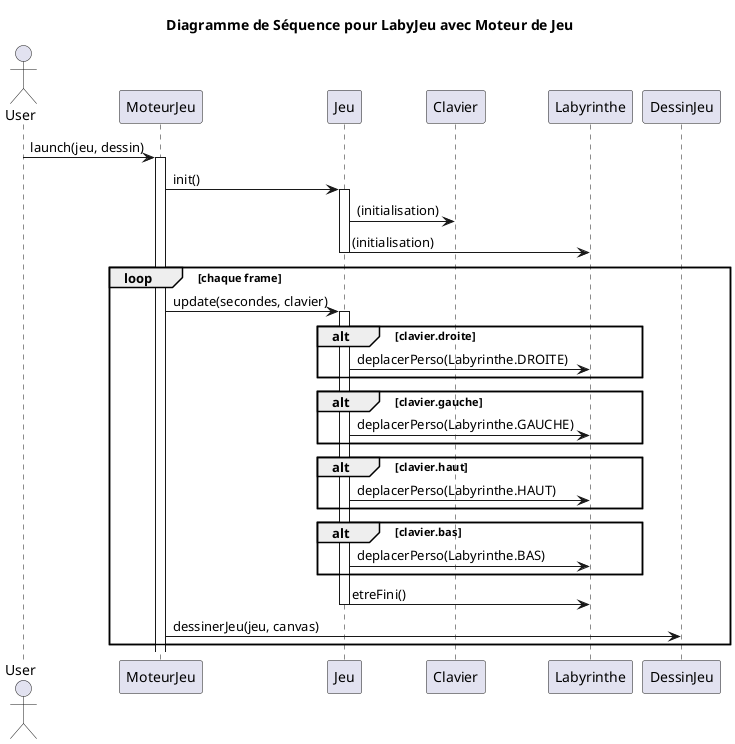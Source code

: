 @startuml
title Diagramme de Séquence pour LabyJeu avec Moteur de Jeu

actor User

participant MoteurJeu
participant Jeu
participant Clavier
participant Labyrinthe
participant DessinJeu

User -> MoteurJeu: launch(jeu, dessin)
activate MoteurJeu

MoteurJeu -> Jeu: init()
activate Jeu
Jeu -> Clavier: (initialisation)
Jeu -> Labyrinthe: (initialisation)
deactivate Jeu

loop chaque frame
    MoteurJeu -> Jeu: update(secondes, clavier)
    activate Jeu

    alt clavier.droite
        Jeu -> Labyrinthe: deplacerPerso(Labyrinthe.DROITE)
    end

    alt clavier.gauche
        Jeu -> Labyrinthe: deplacerPerso(Labyrinthe.GAUCHE)
    end

    alt clavier.haut
        Jeu -> Labyrinthe: deplacerPerso(Labyrinthe.HAUT)
    end

    alt clavier.bas
        Jeu -> Labyrinthe: deplacerPerso(Labyrinthe.BAS)
    end

    Jeu -> Labyrinthe: etreFini()
    deactivate Jeu

    MoteurJeu -> DessinJeu: dessinerJeu(jeu, canvas)
end

@enduml
